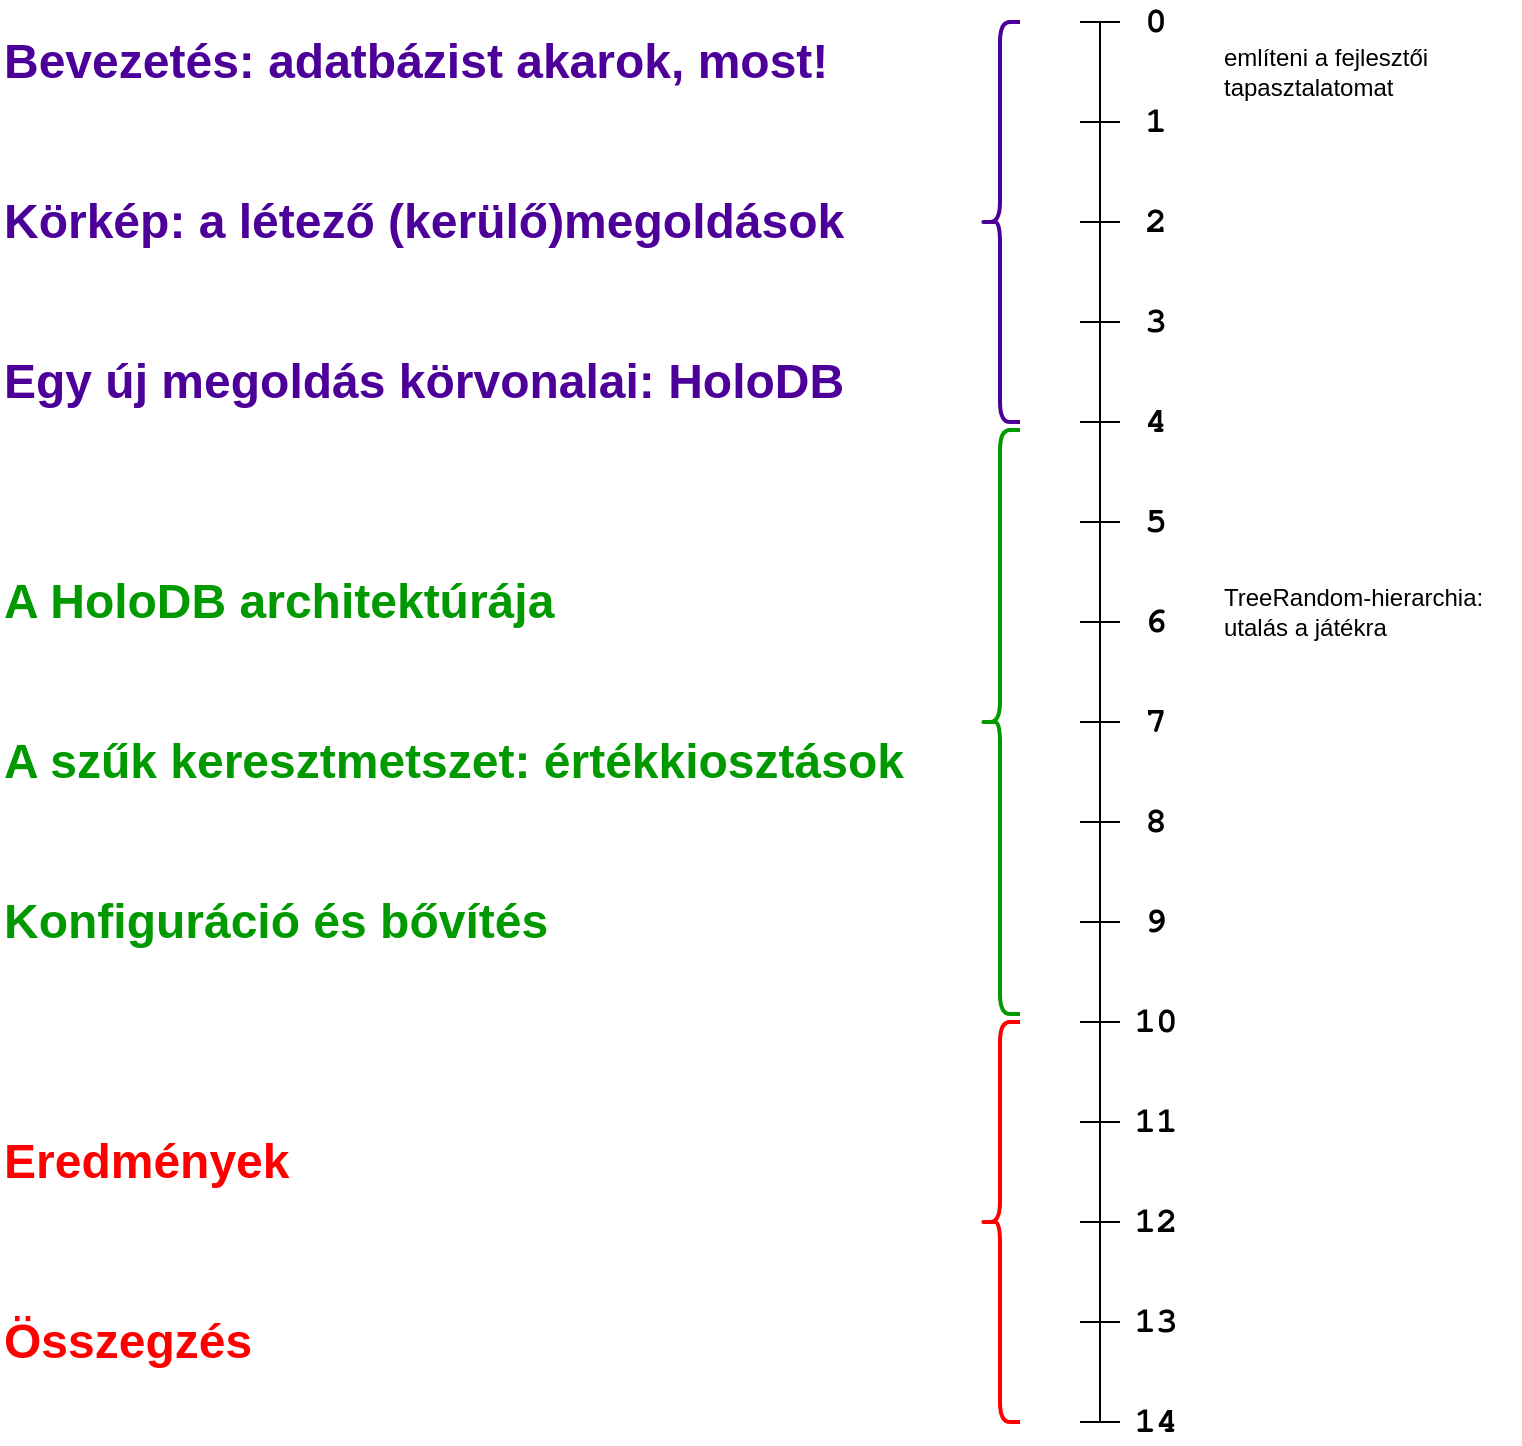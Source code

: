 <mxfile version="22.1.2" type="device">
  <diagram name="1 oldal" id="9zMQckgTDTX1H3_rx6Bh">
    <mxGraphModel dx="1195" dy="710" grid="1" gridSize="10" guides="0" tooltips="1" connect="1" arrows="1" fold="1" page="1" pageScale="1" pageWidth="827" pageHeight="1169" math="0" shadow="0">
      <root>
        <mxCell id="0" />
        <mxCell id="1" parent="0" />
        <mxCell id="v1ixmMnRZE6Qyx72YS29-1" value="" style="shape=crossbar;whiteSpace=wrap;html=1;rounded=1;direction=south;" vertex="1" parent="1">
          <mxGeometry x="550" y="140" width="20" height="50" as="geometry" />
        </mxCell>
        <mxCell id="v1ixmMnRZE6Qyx72YS29-2" value="" style="shape=crossbar;whiteSpace=wrap;html=1;rounded=1;direction=south;" vertex="1" parent="1">
          <mxGeometry x="550" y="190" width="20" height="50" as="geometry" />
        </mxCell>
        <mxCell id="v1ixmMnRZE6Qyx72YS29-3" value="" style="shape=crossbar;whiteSpace=wrap;html=1;rounded=1;direction=south;" vertex="1" parent="1">
          <mxGeometry x="550" y="240" width="20" height="50" as="geometry" />
        </mxCell>
        <mxCell id="v1ixmMnRZE6Qyx72YS29-4" value="" style="shape=crossbar;whiteSpace=wrap;html=1;rounded=1;direction=south;" vertex="1" parent="1">
          <mxGeometry x="550" y="290" width="20" height="50" as="geometry" />
        </mxCell>
        <mxCell id="v1ixmMnRZE6Qyx72YS29-5" value="" style="shape=crossbar;whiteSpace=wrap;html=1;rounded=1;direction=south;" vertex="1" parent="1">
          <mxGeometry x="550" y="340" width="20" height="50" as="geometry" />
        </mxCell>
        <mxCell id="v1ixmMnRZE6Qyx72YS29-6" value="" style="shape=crossbar;whiteSpace=wrap;html=1;rounded=1;direction=south;" vertex="1" parent="1">
          <mxGeometry x="550" y="390" width="20" height="50" as="geometry" />
        </mxCell>
        <mxCell id="v1ixmMnRZE6Qyx72YS29-7" value="" style="shape=crossbar;whiteSpace=wrap;html=1;rounded=1;direction=south;" vertex="1" parent="1">
          <mxGeometry x="550" y="440" width="20" height="50" as="geometry" />
        </mxCell>
        <mxCell id="v1ixmMnRZE6Qyx72YS29-8" value="" style="shape=crossbar;whiteSpace=wrap;html=1;rounded=1;direction=south;" vertex="1" parent="1">
          <mxGeometry x="550" y="490" width="20" height="50" as="geometry" />
        </mxCell>
        <mxCell id="v1ixmMnRZE6Qyx72YS29-9" value="" style="shape=crossbar;whiteSpace=wrap;html=1;rounded=1;direction=south;" vertex="1" parent="1">
          <mxGeometry x="550" y="540" width="20" height="50" as="geometry" />
        </mxCell>
        <mxCell id="v1ixmMnRZE6Qyx72YS29-10" value="" style="shape=crossbar;whiteSpace=wrap;html=1;rounded=1;direction=south;" vertex="1" parent="1">
          <mxGeometry x="550" y="590" width="20" height="50" as="geometry" />
        </mxCell>
        <mxCell id="v1ixmMnRZE6Qyx72YS29-11" value="" style="shape=crossbar;whiteSpace=wrap;html=1;rounded=1;direction=south;" vertex="1" parent="1">
          <mxGeometry x="550" y="640" width="20" height="50" as="geometry" />
        </mxCell>
        <mxCell id="v1ixmMnRZE6Qyx72YS29-12" value="" style="shape=crossbar;whiteSpace=wrap;html=1;rounded=1;direction=south;" vertex="1" parent="1">
          <mxGeometry x="550" y="690" width="20" height="50" as="geometry" />
        </mxCell>
        <mxCell id="v1ixmMnRZE6Qyx72YS29-13" value="0" style="text;html=1;strokeColor=none;fillColor=none;align=center;verticalAlign=middle;whiteSpace=wrap;rounded=0;fontFamily=FreeMono;fontStyle=1;fontSize=18;" vertex="1" parent="1">
          <mxGeometry x="576" y="130" width="24" height="20" as="geometry" />
        </mxCell>
        <mxCell id="v1ixmMnRZE6Qyx72YS29-17" value="1" style="text;html=1;strokeColor=none;fillColor=none;align=center;verticalAlign=middle;whiteSpace=wrap;rounded=0;fontFamily=FreeMono;fontStyle=1;fontSize=18;" vertex="1" parent="1">
          <mxGeometry x="576" y="180" width="24" height="20" as="geometry" />
        </mxCell>
        <mxCell id="v1ixmMnRZE6Qyx72YS29-18" value="2" style="text;html=1;strokeColor=none;fillColor=none;align=center;verticalAlign=middle;whiteSpace=wrap;rounded=0;fontFamily=FreeMono;fontStyle=1;fontSize=18;" vertex="1" parent="1">
          <mxGeometry x="576" y="230" width="24" height="20" as="geometry" />
        </mxCell>
        <mxCell id="v1ixmMnRZE6Qyx72YS29-19" value="3" style="text;html=1;strokeColor=none;fillColor=none;align=center;verticalAlign=middle;whiteSpace=wrap;rounded=0;fontFamily=FreeMono;fontStyle=1;fontSize=18;" vertex="1" parent="1">
          <mxGeometry x="576" y="280" width="24" height="20" as="geometry" />
        </mxCell>
        <mxCell id="v1ixmMnRZE6Qyx72YS29-20" value="4" style="text;html=1;strokeColor=none;fillColor=none;align=center;verticalAlign=middle;whiteSpace=wrap;rounded=0;fontFamily=FreeMono;fontStyle=1;fontSize=18;" vertex="1" parent="1">
          <mxGeometry x="576" y="330" width="24" height="20" as="geometry" />
        </mxCell>
        <mxCell id="v1ixmMnRZE6Qyx72YS29-21" value="5" style="text;html=1;strokeColor=none;fillColor=none;align=center;verticalAlign=middle;whiteSpace=wrap;rounded=0;fontFamily=FreeMono;fontStyle=1;fontSize=18;" vertex="1" parent="1">
          <mxGeometry x="576" y="380" width="24" height="20" as="geometry" />
        </mxCell>
        <mxCell id="v1ixmMnRZE6Qyx72YS29-22" value="6" style="text;html=1;strokeColor=none;fillColor=none;align=center;verticalAlign=middle;whiteSpace=wrap;rounded=0;fontFamily=FreeMono;fontStyle=1;fontSize=18;" vertex="1" parent="1">
          <mxGeometry x="576" y="430" width="24" height="20" as="geometry" />
        </mxCell>
        <mxCell id="v1ixmMnRZE6Qyx72YS29-23" value="7" style="text;html=1;strokeColor=none;fillColor=none;align=center;verticalAlign=middle;whiteSpace=wrap;rounded=0;fontFamily=FreeMono;fontStyle=1;fontSize=18;" vertex="1" parent="1">
          <mxGeometry x="576" y="480" width="24" height="20" as="geometry" />
        </mxCell>
        <mxCell id="v1ixmMnRZE6Qyx72YS29-24" value="8" style="text;html=1;strokeColor=none;fillColor=none;align=center;verticalAlign=middle;whiteSpace=wrap;rounded=0;fontFamily=FreeMono;fontStyle=1;fontSize=18;" vertex="1" parent="1">
          <mxGeometry x="576" y="530" width="24" height="20" as="geometry" />
        </mxCell>
        <mxCell id="v1ixmMnRZE6Qyx72YS29-25" value="9" style="text;html=1;strokeColor=none;fillColor=none;align=center;verticalAlign=middle;whiteSpace=wrap;rounded=0;fontFamily=FreeMono;fontStyle=1;fontSize=18;" vertex="1" parent="1">
          <mxGeometry x="576" y="580" width="24" height="20" as="geometry" />
        </mxCell>
        <mxCell id="v1ixmMnRZE6Qyx72YS29-26" value="10" style="text;html=1;strokeColor=none;fillColor=none;align=center;verticalAlign=middle;whiteSpace=wrap;rounded=0;fontFamily=FreeMono;fontStyle=1;fontSize=18;" vertex="1" parent="1">
          <mxGeometry x="576" y="630" width="24" height="20" as="geometry" />
        </mxCell>
        <mxCell id="v1ixmMnRZE6Qyx72YS29-27" value="11" style="text;html=1;strokeColor=none;fillColor=none;align=center;verticalAlign=middle;whiteSpace=wrap;rounded=0;fontFamily=FreeMono;fontStyle=1;fontSize=18;" vertex="1" parent="1">
          <mxGeometry x="576" y="680" width="24" height="20" as="geometry" />
        </mxCell>
        <mxCell id="v1ixmMnRZE6Qyx72YS29-28" value="12" style="text;html=1;strokeColor=none;fillColor=none;align=center;verticalAlign=middle;whiteSpace=wrap;rounded=0;fontFamily=FreeMono;fontStyle=1;fontSize=18;" vertex="1" parent="1">
          <mxGeometry x="576" y="730" width="24" height="20" as="geometry" />
        </mxCell>
        <mxCell id="v1ixmMnRZE6Qyx72YS29-29" value="" style="shape=crossbar;whiteSpace=wrap;html=1;rounded=1;direction=south;" vertex="1" parent="1">
          <mxGeometry x="550" y="740" width="20" height="50" as="geometry" />
        </mxCell>
        <mxCell id="v1ixmMnRZE6Qyx72YS29-31" value="13" style="text;html=1;strokeColor=none;fillColor=none;align=center;verticalAlign=middle;whiteSpace=wrap;rounded=0;fontFamily=FreeMono;fontStyle=1;fontSize=18;" vertex="1" parent="1">
          <mxGeometry x="576" y="780" width="24" height="20" as="geometry" />
        </mxCell>
        <mxCell id="v1ixmMnRZE6Qyx72YS29-32" value="" style="shape=crossbar;whiteSpace=wrap;html=1;rounded=1;direction=south;" vertex="1" parent="1">
          <mxGeometry x="550" y="790" width="20" height="50" as="geometry" />
        </mxCell>
        <mxCell id="v1ixmMnRZE6Qyx72YS29-33" value="14" style="text;html=1;strokeColor=none;fillColor=none;align=center;verticalAlign=middle;whiteSpace=wrap;rounded=0;fontFamily=FreeMono;fontStyle=1;fontSize=18;" vertex="1" parent="1">
          <mxGeometry x="576" y="830" width="24" height="20" as="geometry" />
        </mxCell>
        <mxCell id="v1ixmMnRZE6Qyx72YS29-35" value="Bevezetés: adatbázist akarok, most!" style="text;strokeColor=none;fillColor=none;html=1;fontSize=24;fontStyle=1;verticalAlign=middle;align=left;fontColor=#4C0099;" vertex="1" parent="1">
          <mxGeometry x="10" y="140" width="480" height="40" as="geometry" />
        </mxCell>
        <mxCell id="v1ixmMnRZE6Qyx72YS29-36" value="Körkép: a létező (kerülő)megoldások" style="text;strokeColor=none;fillColor=none;html=1;fontSize=24;fontStyle=1;verticalAlign=middle;align=left;fontColor=#4C0099;" vertex="1" parent="1">
          <mxGeometry x="10" y="220" width="480" height="40" as="geometry" />
        </mxCell>
        <mxCell id="v1ixmMnRZE6Qyx72YS29-37" value="Egy új megoldás körvonalai: HoloDB" style="text;strokeColor=none;fillColor=none;html=1;fontSize=24;fontStyle=1;verticalAlign=middle;align=left;fontColor=#4C0099;" vertex="1" parent="1">
          <mxGeometry x="10" y="300" width="480" height="40" as="geometry" />
        </mxCell>
        <mxCell id="v1ixmMnRZE6Qyx72YS29-38" value="A HoloDB architektúrája" style="text;strokeColor=none;fillColor=none;html=1;fontSize=24;fontStyle=1;verticalAlign=middle;align=left;fontColor=#009900;" vertex="1" parent="1">
          <mxGeometry x="10" y="410" width="480" height="40" as="geometry" />
        </mxCell>
        <mxCell id="v1ixmMnRZE6Qyx72YS29-39" value="A szűk keresztmetszet: értékkiosztások" style="text;strokeColor=none;fillColor=none;html=1;fontSize=24;fontStyle=1;verticalAlign=middle;align=left;fontColor=#009900;" vertex="1" parent="1">
          <mxGeometry x="10" y="490" width="480" height="40" as="geometry" />
        </mxCell>
        <mxCell id="v1ixmMnRZE6Qyx72YS29-40" value="Konfiguráció és bővítés" style="text;strokeColor=none;fillColor=none;html=1;fontSize=24;fontStyle=1;verticalAlign=middle;align=left;fontColor=#009900;" vertex="1" parent="1">
          <mxGeometry x="10" y="570" width="480" height="40" as="geometry" />
        </mxCell>
        <mxCell id="v1ixmMnRZE6Qyx72YS29-41" value="Eredmények" style="text;strokeColor=none;fillColor=none;html=1;fontSize=24;fontStyle=1;verticalAlign=middle;align=left;fontColor=#FF0000;" vertex="1" parent="1">
          <mxGeometry x="10" y="690" width="480" height="40" as="geometry" />
        </mxCell>
        <mxCell id="v1ixmMnRZE6Qyx72YS29-42" value="Összegzés" style="text;strokeColor=none;fillColor=none;html=1;fontSize=24;fontStyle=1;verticalAlign=middle;align=left;fontColor=#FF0000;" vertex="1" parent="1">
          <mxGeometry x="10" y="780" width="480" height="40" as="geometry" />
        </mxCell>
        <mxCell id="v1ixmMnRZE6Qyx72YS29-43" value="" style="shape=curlyBracket;whiteSpace=wrap;html=1;rounded=1;labelPosition=left;verticalLabelPosition=middle;align=right;verticalAlign=middle;strokeWidth=2;size=0.5;strokeColor=#4C0099;" vertex="1" parent="1">
          <mxGeometry x="500" y="140" width="20" height="200" as="geometry" />
        </mxCell>
        <mxCell id="v1ixmMnRZE6Qyx72YS29-44" value="" style="shape=curlyBracket;whiteSpace=wrap;html=1;rounded=1;labelPosition=left;verticalLabelPosition=middle;align=right;verticalAlign=middle;strokeWidth=2;strokeColor=#009900;" vertex="1" parent="1">
          <mxGeometry x="500" y="344" width="20" height="292" as="geometry" />
        </mxCell>
        <mxCell id="v1ixmMnRZE6Qyx72YS29-45" value="" style="shape=curlyBracket;whiteSpace=wrap;html=1;rounded=1;labelPosition=left;verticalLabelPosition=middle;align=right;verticalAlign=middle;strokeWidth=2;strokeColor=#FF0000;" vertex="1" parent="1">
          <mxGeometry x="500" y="640" width="20" height="200" as="geometry" />
        </mxCell>
        <mxCell id="v1ixmMnRZE6Qyx72YS29-47" value="említeni a fejlesztői tapasztalatomat" style="text;html=1;strokeColor=none;fillColor=none;align=left;verticalAlign=middle;whiteSpace=wrap;rounded=0;" vertex="1" parent="1">
          <mxGeometry x="620" y="140" width="150" height="50" as="geometry" />
        </mxCell>
        <mxCell id="v1ixmMnRZE6Qyx72YS29-50" value="TreeRandom-hierarchia: utalás a játékra" style="text;html=1;strokeColor=none;fillColor=none;align=left;verticalAlign=middle;whiteSpace=wrap;rounded=0;" vertex="1" parent="1">
          <mxGeometry x="620" y="410" width="150" height="50" as="geometry" />
        </mxCell>
      </root>
    </mxGraphModel>
  </diagram>
</mxfile>

